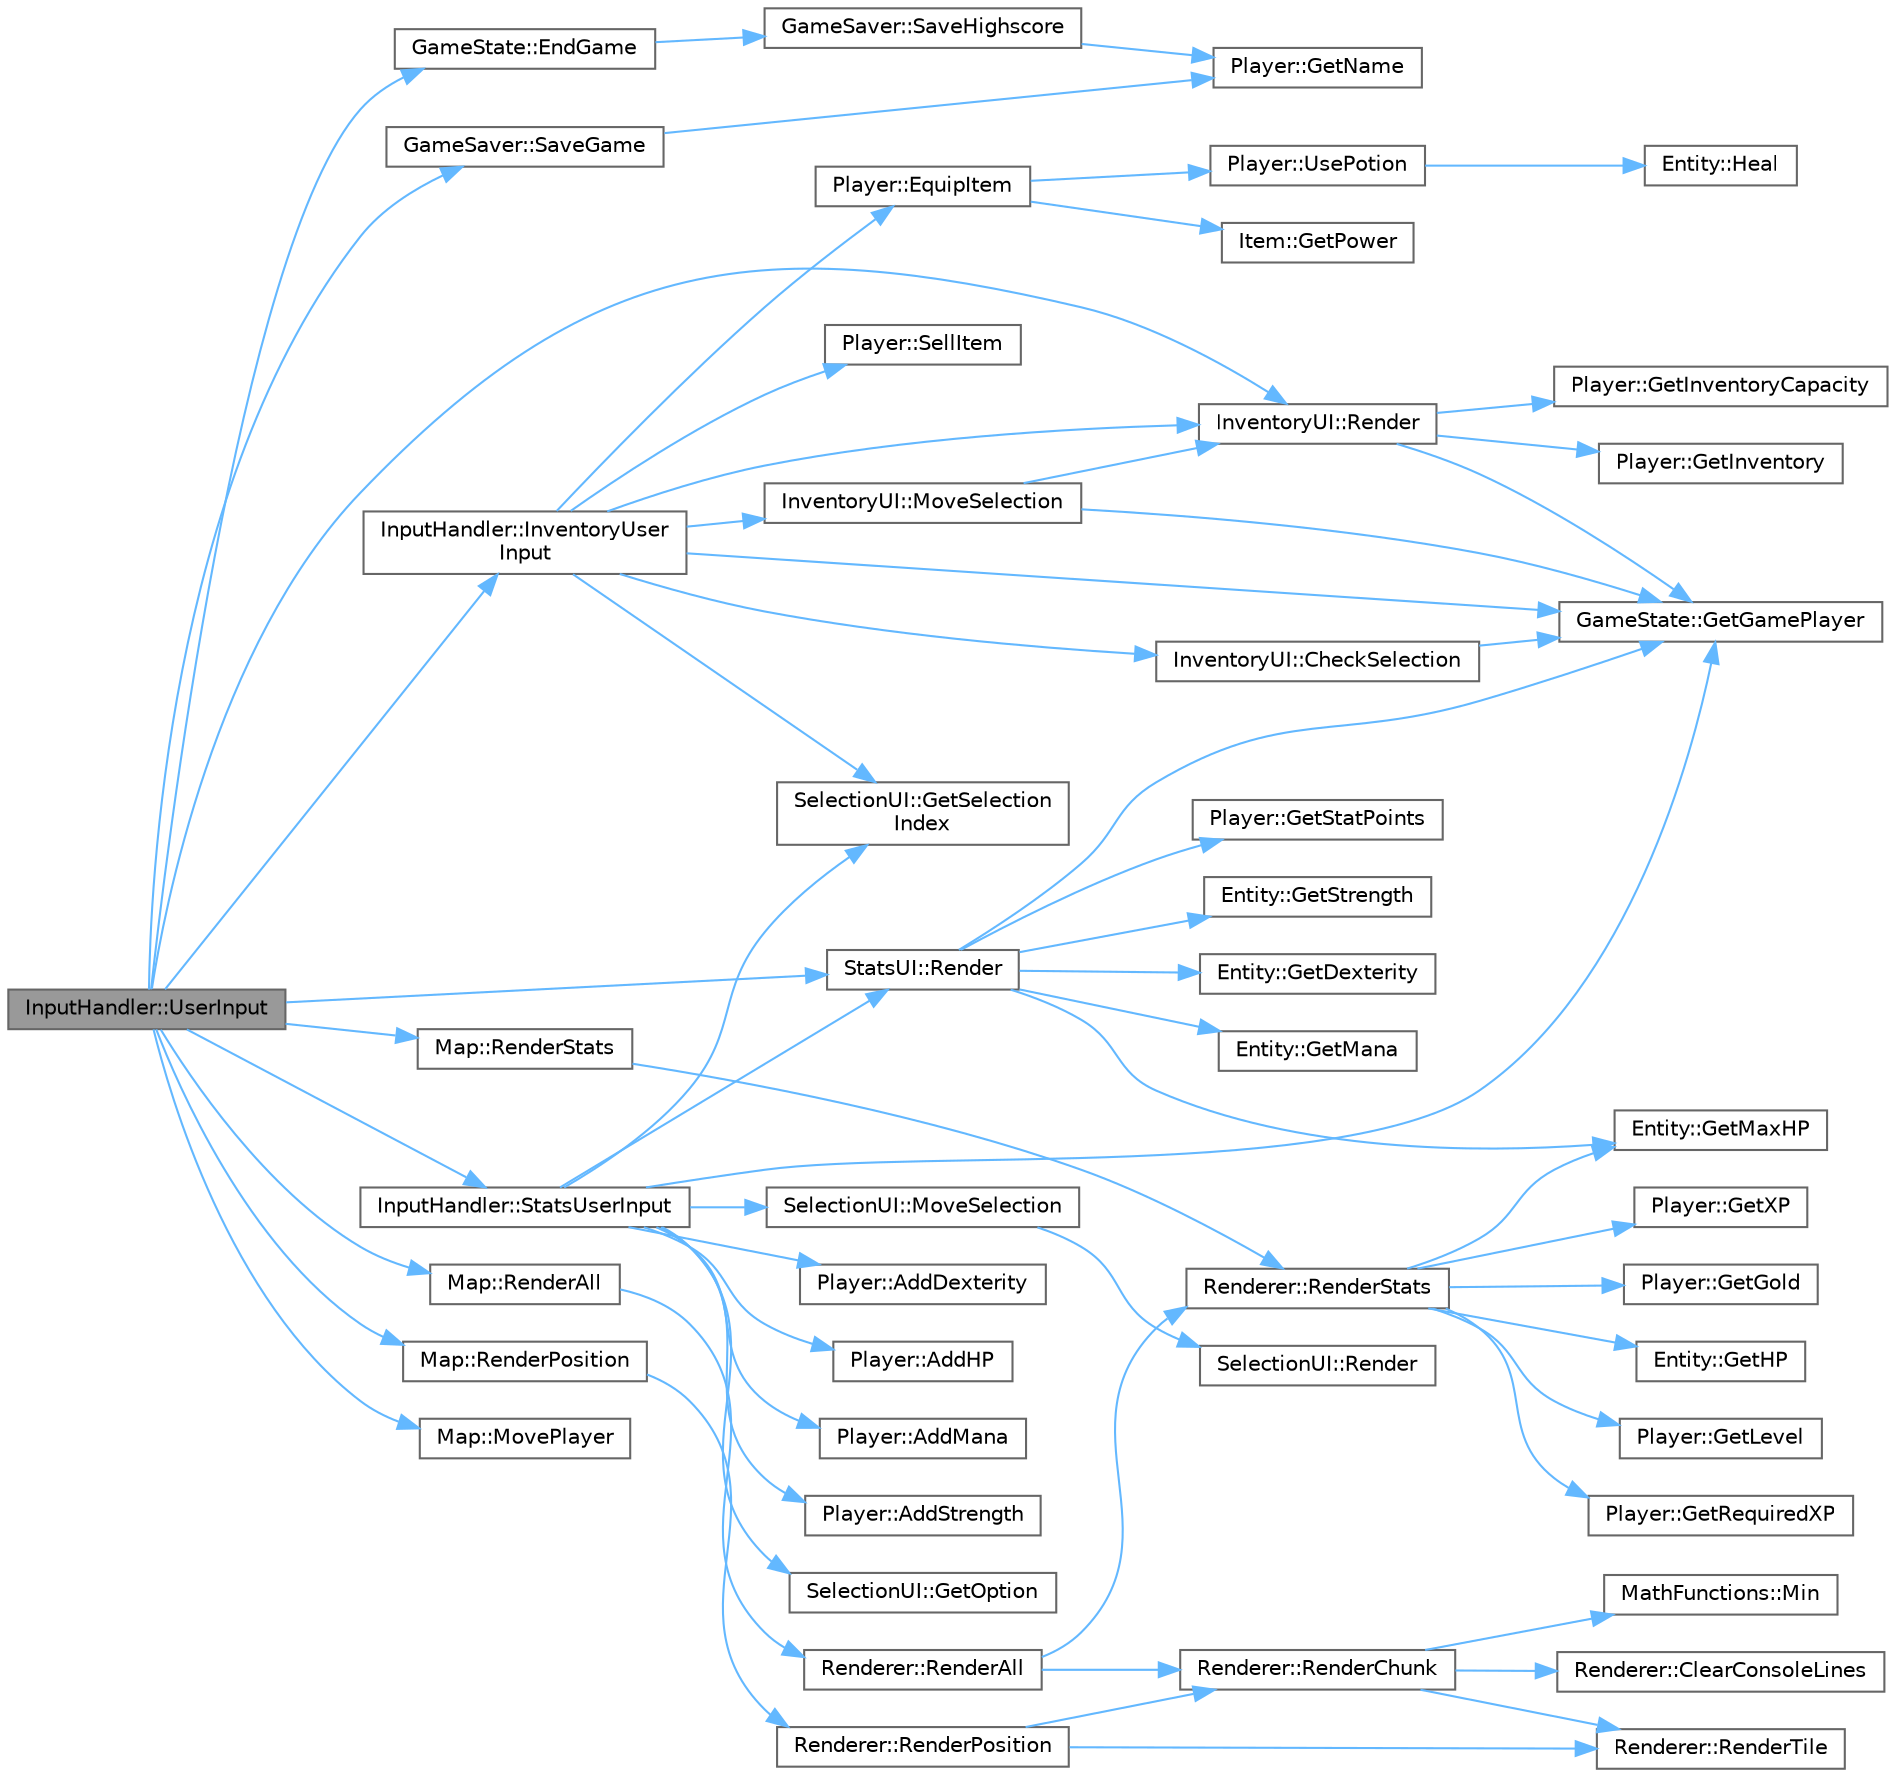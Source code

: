 digraph "InputHandler::UserInput"
{
 // LATEX_PDF_SIZE
  bgcolor="transparent";
  edge [fontname=Helvetica,fontsize=10,labelfontname=Helvetica,labelfontsize=10];
  node [fontname=Helvetica,fontsize=10,shape=box,height=0.2,width=0.4];
  rankdir="LR";
  Node1 [id="Node000001",label="InputHandler::UserInput",height=0.2,width=0.4,color="gray40", fillcolor="grey60", style="filled", fontcolor="black",tooltip="Handles user input for map navigation."];
  Node1 -> Node2 [id="edge62_Node000001_Node000002",color="steelblue1",style="solid",tooltip=" "];
  Node2 [id="Node000002",label="GameState::EndGame",height=0.2,width=0.4,color="grey40", fillcolor="white", style="filled",URL="$class_game_state.html#a75f5002c9098349d3e3f023e1dfb20e8",tooltip=" "];
  Node2 -> Node3 [id="edge63_Node000002_Node000003",color="steelblue1",style="solid",tooltip=" "];
  Node3 [id="Node000003",label="GameSaver::SaveHighscore",height=0.2,width=0.4,color="grey40", fillcolor="white", style="filled",URL="$class_game_saver.html#afab0c0368ac42f60a17ccf52066e4aaa",tooltip="Saves the player's highscore to a specified directory."];
  Node3 -> Node4 [id="edge64_Node000003_Node000004",color="steelblue1",style="solid",tooltip=" "];
  Node4 [id="Node000004",label="Player::GetName",height=0.2,width=0.4,color="grey40", fillcolor="white", style="filled",URL="$class_player.html#affddef50f994746a860e2366e412917f",tooltip="Gets the name of the player."];
  Node1 -> Node5 [id="edge65_Node000001_Node000005",color="steelblue1",style="solid",tooltip=" "];
  Node5 [id="Node000005",label="InputHandler::InventoryUser\lInput",height=0.2,width=0.4,color="grey40", fillcolor="white", style="filled",URL="$class_input_handler.html#a46e9a06e7b4b10e165cf9dc1302bfaa8",tooltip="Handles user input for inventory management."];
  Node5 -> Node6 [id="edge66_Node000005_Node000006",color="steelblue1",style="solid",tooltip=" "];
  Node6 [id="Node000006",label="InventoryUI::CheckSelection",height=0.2,width=0.4,color="grey40", fillcolor="white", style="filled",URL="$class_inventory_u_i.html#a935f69ca8a944a2c3dd6cd65fc15fc92",tooltip="Checks the selected item in the inventory UI."];
  Node6 -> Node7 [id="edge67_Node000006_Node000007",color="steelblue1",style="solid",tooltip=" "];
  Node7 [id="Node000007",label="GameState::GetGamePlayer",height=0.2,width=0.4,color="grey40", fillcolor="white", style="filled",URL="$class_game_state.html#ae9cbe002761ccccece4ff619af1aea05",tooltip=" "];
  Node5 -> Node8 [id="edge68_Node000005_Node000008",color="steelblue1",style="solid",tooltip=" "];
  Node8 [id="Node000008",label="Player::EquipItem",height=0.2,width=0.4,color="grey40", fillcolor="white", style="filled",URL="$class_player.html#ae31dd4cf4062d3df3901203bc08f0a7d",tooltip="Equips an item from the player's inventory."];
  Node8 -> Node9 [id="edge69_Node000008_Node000009",color="steelblue1",style="solid",tooltip=" "];
  Node9 [id="Node000009",label="Item::GetPower",height=0.2,width=0.4,color="grey40", fillcolor="white", style="filled",URL="$class_item.html#aeb744c4cd682449f4c57c8531c04ce72",tooltip="Getter for the power of the item."];
  Node8 -> Node10 [id="edge70_Node000008_Node000010",color="steelblue1",style="solid",tooltip=" "];
  Node10 [id="Node000010",label="Player::UsePotion",height=0.2,width=0.4,color="grey40", fillcolor="white", style="filled",URL="$class_player.html#a5add429ea9d0513d752afb843bf190a0",tooltip="Uses a potion from the player's inventory."];
  Node10 -> Node11 [id="edge71_Node000010_Node000011",color="steelblue1",style="solid",tooltip=" "];
  Node11 [id="Node000011",label="Entity::Heal",height=0.2,width=0.4,color="grey40", fillcolor="white", style="filled",URL="$class_entity.html#a203760a5a6e092e53fd6028571acf8e3",tooltip="Heals the entity by the specified value."];
  Node5 -> Node7 [id="edge72_Node000005_Node000007",color="steelblue1",style="solid",tooltip=" "];
  Node5 -> Node12 [id="edge73_Node000005_Node000012",color="steelblue1",style="solid",tooltip=" "];
  Node12 [id="Node000012",label="SelectionUI::GetSelection\lIndex",height=0.2,width=0.4,color="grey40", fillcolor="white", style="filled",URL="$class_selection_u_i.html#a7e46fb4cb30cf470f0fa7e6c45fb1a85",tooltip="Gets the index of the currently selected option."];
  Node5 -> Node13 [id="edge74_Node000005_Node000013",color="steelblue1",style="solid",tooltip=" "];
  Node13 [id="Node000013",label="InventoryUI::MoveSelection",height=0.2,width=0.4,color="grey40", fillcolor="white", style="filled",URL="$class_inventory_u_i.html#af8fd4ff787e816b823732fc5dab0b414",tooltip="Moves the selection in the inventory UI."];
  Node13 -> Node7 [id="edge75_Node000013_Node000007",color="steelblue1",style="solid",tooltip=" "];
  Node13 -> Node14 [id="edge76_Node000013_Node000014",color="steelblue1",style="solid",tooltip=" "];
  Node14 [id="Node000014",label="InventoryUI::Render",height=0.2,width=0.4,color="grey40", fillcolor="white", style="filled",URL="$class_inventory_u_i.html#abfa020b6e6fbf812f8128a14e3c26134",tooltip="Renders the inventory UI."];
  Node14 -> Node7 [id="edge77_Node000014_Node000007",color="steelblue1",style="solid",tooltip=" "];
  Node14 -> Node15 [id="edge78_Node000014_Node000015",color="steelblue1",style="solid",tooltip=" "];
  Node15 [id="Node000015",label="Player::GetInventory",height=0.2,width=0.4,color="grey40", fillcolor="white", style="filled",URL="$class_player.html#a6f3e987f40925dc9b8d13959891c218b",tooltip="Gets the player's inventory."];
  Node14 -> Node16 [id="edge79_Node000014_Node000016",color="steelblue1",style="solid",tooltip=" "];
  Node16 [id="Node000016",label="Player::GetInventoryCapacity",height=0.2,width=0.4,color="grey40", fillcolor="white", style="filled",URL="$class_player.html#ac29cbeb9feafc33d0a4ad672b68fa61c",tooltip="Gets the capacity of the player's inventory."];
  Node5 -> Node14 [id="edge80_Node000005_Node000014",color="steelblue1",style="solid",tooltip=" "];
  Node5 -> Node17 [id="edge81_Node000005_Node000017",color="steelblue1",style="solid",tooltip=" "];
  Node17 [id="Node000017",label="Player::SellItem",height=0.2,width=0.4,color="grey40", fillcolor="white", style="filled",URL="$class_player.html#a573ef4cafc8aa5141ec36a716fe47965",tooltip="Sells an item from the player's inventory."];
  Node1 -> Node18 [id="edge82_Node000001_Node000018",color="steelblue1",style="solid",tooltip=" "];
  Node18 [id="Node000018",label="Map::MovePlayer",height=0.2,width=0.4,color="grey40", fillcolor="white", style="filled",URL="$class_map.html#a9fb43c95019f11e31ba85fc68da84fd8",tooltip="Moves the player to a new position."];
  Node1 -> Node14 [id="edge83_Node000001_Node000014",color="steelblue1",style="solid",tooltip=" "];
  Node1 -> Node19 [id="edge84_Node000001_Node000019",color="steelblue1",style="solid",tooltip=" "];
  Node19 [id="Node000019",label="StatsUI::Render",height=0.2,width=0.4,color="grey40", fillcolor="white", style="filled",URL="$class_stats_u_i.html#a9187af953a9cd0ba1ea799eecf1a3c5c",tooltip="Renders the statistics on the screen."];
  Node19 -> Node20 [id="edge85_Node000019_Node000020",color="steelblue1",style="solid",tooltip=" "];
  Node20 [id="Node000020",label="Entity::GetDexterity",height=0.2,width=0.4,color="grey40", fillcolor="white", style="filled",URL="$class_entity.html#aa486631fec98d5ce6e167c291fe0cc9c",tooltip="Gets the dexterity attribute of the entity."];
  Node19 -> Node7 [id="edge86_Node000019_Node000007",color="steelblue1",style="solid",tooltip=" "];
  Node19 -> Node21 [id="edge87_Node000019_Node000021",color="steelblue1",style="solid",tooltip=" "];
  Node21 [id="Node000021",label="Entity::GetMana",height=0.2,width=0.4,color="grey40", fillcolor="white", style="filled",URL="$class_entity.html#a97778852dc4b0b437f51e6a8384d6ee9",tooltip="Gets the mana attribute of the entity."];
  Node19 -> Node22 [id="edge88_Node000019_Node000022",color="steelblue1",style="solid",tooltip=" "];
  Node22 [id="Node000022",label="Entity::GetMaxHP",height=0.2,width=0.4,color="grey40", fillcolor="white", style="filled",URL="$class_entity.html#a744ee8b7de25a13cf950d29ff5099484",tooltip="Gets the maximum health points attribute of the entity."];
  Node19 -> Node23 [id="edge89_Node000019_Node000023",color="steelblue1",style="solid",tooltip=" "];
  Node23 [id="Node000023",label="Player::GetStatPoints",height=0.2,width=0.4,color="grey40", fillcolor="white", style="filled",URL="$class_player.html#a444dfb7602d387020e5db9dbd82adf78",tooltip="Gets the number of stat points the player has."];
  Node19 -> Node24 [id="edge90_Node000019_Node000024",color="steelblue1",style="solid",tooltip=" "];
  Node24 [id="Node000024",label="Entity::GetStrength",height=0.2,width=0.4,color="grey40", fillcolor="white", style="filled",URL="$class_entity.html#ae8d382c156fbc9d7aeb746f47373b655",tooltip="Gets the strength attribute of the entity."];
  Node1 -> Node25 [id="edge91_Node000001_Node000025",color="steelblue1",style="solid",tooltip=" "];
  Node25 [id="Node000025",label="Map::RenderAll",height=0.2,width=0.4,color="grey40", fillcolor="white", style="filled",URL="$class_map.html#aca8c6908e60633d6cbb50356adb244ed",tooltip="Renders all elements of the map."];
  Node25 -> Node26 [id="edge92_Node000025_Node000026",color="steelblue1",style="solid",tooltip=" "];
  Node26 [id="Node000026",label="Renderer::RenderAll",height=0.2,width=0.4,color="grey40", fillcolor="white", style="filled",URL="$class_renderer.html#a4b9534b25b7aaa77db529028db506fe1",tooltip="Renders the entire game map and player position on the console."];
  Node26 -> Node27 [id="edge93_Node000026_Node000027",color="steelblue1",style="solid",tooltip=" "];
  Node27 [id="Node000027",label="Renderer::RenderChunk",height=0.2,width=0.4,color="grey40", fillcolor="white", style="filled",URL="$class_renderer.html#ad5663b888320b7defaac139ce3a43387",tooltip="Renders a single chunk of the game map on the console."];
  Node27 -> Node28 [id="edge94_Node000027_Node000028",color="steelblue1",style="solid",tooltip=" "];
  Node28 [id="Node000028",label="Renderer::ClearConsoleLines",height=0.2,width=0.4,color="grey40", fillcolor="white", style="filled",URL="$class_renderer.html#ac5ab21b60330a2bcc77fc2e03d5fdfb4",tooltip="Clears the specified lines on the console."];
  Node27 -> Node29 [id="edge95_Node000027_Node000029",color="steelblue1",style="solid",tooltip=" "];
  Node29 [id="Node000029",label="MathFunctions::Min",height=0.2,width=0.4,color="grey40", fillcolor="white", style="filled",URL="$class_math_functions.html#a74b82eb6a465c581e48a9207b8e32009",tooltip="Returns the minimum of two unsigned integers."];
  Node27 -> Node30 [id="edge96_Node000027_Node000030",color="steelblue1",style="solid",tooltip=" "];
  Node30 [id="Node000030",label="Renderer::RenderTile",height=0.2,width=0.4,color="grey40", fillcolor="white", style="filled",URL="$class_renderer.html#aa94241894e0983a77439ba58057c7fee",tooltip="Renders a single tile on the console."];
  Node26 -> Node31 [id="edge97_Node000026_Node000031",color="steelblue1",style="solid",tooltip=" "];
  Node31 [id="Node000031",label="Renderer::RenderStats",height=0.2,width=0.4,color="grey40", fillcolor="white", style="filled",URL="$class_renderer.html#a9d637be028a796df2def962b166cbc3b",tooltip="Renders the player statistics on the console."];
  Node31 -> Node32 [id="edge98_Node000031_Node000032",color="steelblue1",style="solid",tooltip=" "];
  Node32 [id="Node000032",label="Player::GetGold",height=0.2,width=0.4,color="grey40", fillcolor="white", style="filled",URL="$class_player.html#ae8998911055deca652b0e53e787c6669",tooltip="Gets the amount of gold the player has."];
  Node31 -> Node33 [id="edge99_Node000031_Node000033",color="steelblue1",style="solid",tooltip=" "];
  Node33 [id="Node000033",label="Entity::GetHP",height=0.2,width=0.4,color="grey40", fillcolor="white", style="filled",URL="$class_entity.html#a6e859081bc51ff1aad43267aaeb61c57",tooltip="Gets the current health points attribute of the entity."];
  Node31 -> Node34 [id="edge100_Node000031_Node000034",color="steelblue1",style="solid",tooltip=" "];
  Node34 [id="Node000034",label="Player::GetLevel",height=0.2,width=0.4,color="grey40", fillcolor="white", style="filled",URL="$class_player.html#a660cd57549ab90f1ad50ef9b647bb090",tooltip="Gets the player's current level."];
  Node31 -> Node22 [id="edge101_Node000031_Node000022",color="steelblue1",style="solid",tooltip=" "];
  Node31 -> Node35 [id="edge102_Node000031_Node000035",color="steelblue1",style="solid",tooltip=" "];
  Node35 [id="Node000035",label="Player::GetRequiredXP",height=0.2,width=0.4,color="grey40", fillcolor="white", style="filled",URL="$class_player.html#a70501de11e963ceb9d23f0147cdf31cc",tooltip="Gets the required XP for the player to level up."];
  Node31 -> Node36 [id="edge103_Node000031_Node000036",color="steelblue1",style="solid",tooltip=" "];
  Node36 [id="Node000036",label="Player::GetXP",height=0.2,width=0.4,color="grey40", fillcolor="white", style="filled",URL="$class_player.html#a68873bb0e60bda5b38854004bf4d95b9",tooltip="Gets the player's current XP."];
  Node1 -> Node37 [id="edge104_Node000001_Node000037",color="steelblue1",style="solid",tooltip=" "];
  Node37 [id="Node000037",label="Map::RenderPosition",height=0.2,width=0.4,color="grey40", fillcolor="white", style="filled",URL="$class_map.html#a359e10690ce031050cf524ab2e1d7154",tooltip="Renders the player's position."];
  Node37 -> Node38 [id="edge105_Node000037_Node000038",color="steelblue1",style="solid",tooltip=" "];
  Node38 [id="Node000038",label="Renderer::RenderPosition",height=0.2,width=0.4,color="grey40", fillcolor="white", style="filled",URL="$class_renderer.html#ae24a23687403ad8d9606ec7694920dd3",tooltip="Renders the player position on the console."];
  Node38 -> Node27 [id="edge106_Node000038_Node000027",color="steelblue1",style="solid",tooltip=" "];
  Node38 -> Node30 [id="edge107_Node000038_Node000030",color="steelblue1",style="solid",tooltip=" "];
  Node1 -> Node39 [id="edge108_Node000001_Node000039",color="steelblue1",style="solid",tooltip=" "];
  Node39 [id="Node000039",label="Map::RenderStats",height=0.2,width=0.4,color="grey40", fillcolor="white", style="filled",URL="$class_map.html#a38f2e7bbe348cbb132c0379705e2f5cd",tooltip="Renders player stats."];
  Node39 -> Node31 [id="edge109_Node000039_Node000031",color="steelblue1",style="solid",tooltip=" "];
  Node1 -> Node40 [id="edge110_Node000001_Node000040",color="steelblue1",style="solid",tooltip=" "];
  Node40 [id="Node000040",label="GameSaver::SaveGame",height=0.2,width=0.4,color="grey40", fillcolor="white", style="filled",URL="$class_game_saver.html#ac09445acff5be4092fc37ed4950098c3",tooltip="Saves the game data including the player and map information to a specified directory."];
  Node40 -> Node4 [id="edge111_Node000040_Node000004",color="steelblue1",style="solid",tooltip=" "];
  Node1 -> Node41 [id="edge112_Node000001_Node000041",color="steelblue1",style="solid",tooltip=" "];
  Node41 [id="Node000041",label="InputHandler::StatsUserInput",height=0.2,width=0.4,color="grey40", fillcolor="white", style="filled",URL="$class_input_handler.html#a10f347a80886e0ad1636ffcf62373aca",tooltip="Handles user input for displaying player stats."];
  Node41 -> Node42 [id="edge113_Node000041_Node000042",color="steelblue1",style="solid",tooltip=" "];
  Node42 [id="Node000042",label="Player::AddDexterity",height=0.2,width=0.4,color="grey40", fillcolor="white", style="filled",URL="$class_player.html#af50d3e5c8f4fdcd70ce22a659d26ea47",tooltip="Increases the player's dexterity attribute."];
  Node41 -> Node43 [id="edge114_Node000041_Node000043",color="steelblue1",style="solid",tooltip=" "];
  Node43 [id="Node000043",label="Player::AddHP",height=0.2,width=0.4,color="grey40", fillcolor="white", style="filled",URL="$class_player.html#a849e9d1e7b54ad1c982e90a0180e2319",tooltip="Increases the player's maximum HP attribute."];
  Node41 -> Node44 [id="edge115_Node000041_Node000044",color="steelblue1",style="solid",tooltip=" "];
  Node44 [id="Node000044",label="Player::AddMana",height=0.2,width=0.4,color="grey40", fillcolor="white", style="filled",URL="$class_player.html#aa12dfb090663d983f0bb7a4e8a422269",tooltip="Increases the player's mana attribute."];
  Node41 -> Node45 [id="edge116_Node000041_Node000045",color="steelblue1",style="solid",tooltip=" "];
  Node45 [id="Node000045",label="Player::AddStrength",height=0.2,width=0.4,color="grey40", fillcolor="white", style="filled",URL="$class_player.html#a7e3220fba35c144b42251ea2c8be5721",tooltip="Increases the player's strength attribute."];
  Node41 -> Node7 [id="edge117_Node000041_Node000007",color="steelblue1",style="solid",tooltip=" "];
  Node41 -> Node46 [id="edge118_Node000041_Node000046",color="steelblue1",style="solid",tooltip=" "];
  Node46 [id="Node000046",label="SelectionUI::GetOption",height=0.2,width=0.4,color="grey40", fillcolor="white", style="filled",URL="$class_selection_u_i.html#a3c8dc39914656861fe792512d1a1baea",tooltip="Gets the option at the specified selection index."];
  Node41 -> Node12 [id="edge119_Node000041_Node000012",color="steelblue1",style="solid",tooltip=" "];
  Node41 -> Node47 [id="edge120_Node000041_Node000047",color="steelblue1",style="solid",tooltip=" "];
  Node47 [id="Node000047",label="SelectionUI::MoveSelection",height=0.2,width=0.4,color="grey40", fillcolor="white", style="filled",URL="$class_selection_u_i.html#a5c06553a8bb32cd881fb54b054cfc8af",tooltip="Moves the selection up or down based on the specified direction."];
  Node47 -> Node48 [id="edge121_Node000047_Node000048",color="steelblue1",style="solid",tooltip=" "];
  Node48 [id="Node000048",label="SelectionUI::Render",height=0.2,width=0.4,color="grey40", fillcolor="white", style="filled",URL="$class_selection_u_i.html#a35061fb0fc32a9afcc860933dcdacb5b",tooltip="Renders the selection UI on the console."];
  Node41 -> Node19 [id="edge122_Node000041_Node000019",color="steelblue1",style="solid",tooltip=" "];
}
